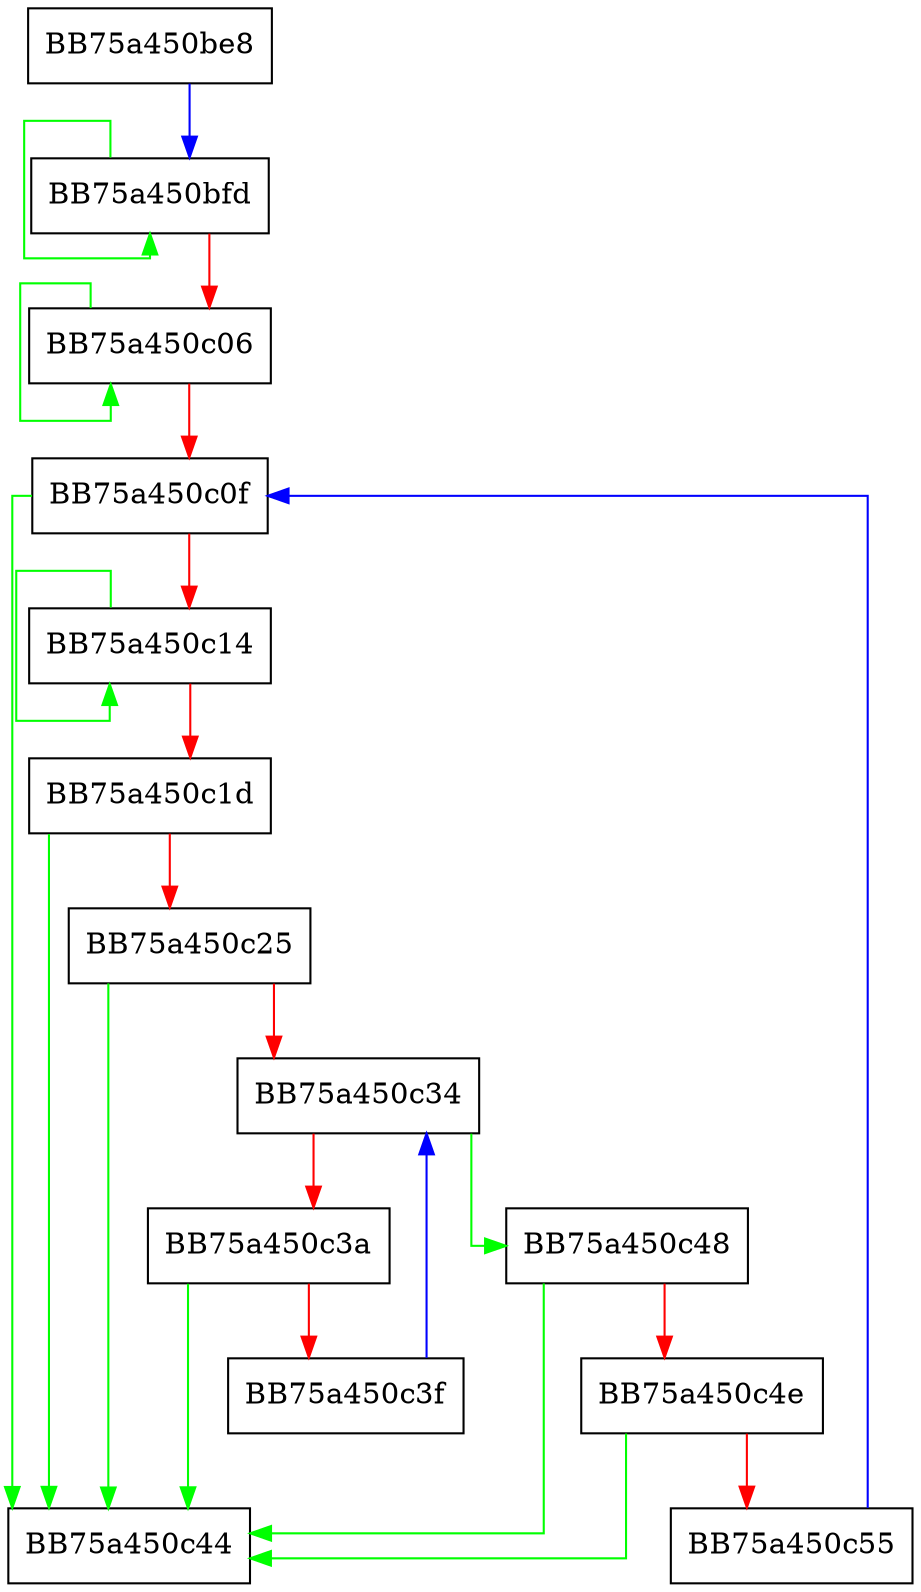 digraph ExtractAggregateFieldTypes {
  node [shape="box"];
  graph [splines=ortho];
  BB75a450be8 -> BB75a450bfd [color="blue"];
  BB75a450bfd -> BB75a450bfd [color="green"];
  BB75a450bfd -> BB75a450c06 [color="red"];
  BB75a450c06 -> BB75a450c06 [color="green"];
  BB75a450c06 -> BB75a450c0f [color="red"];
  BB75a450c0f -> BB75a450c44 [color="green"];
  BB75a450c0f -> BB75a450c14 [color="red"];
  BB75a450c14 -> BB75a450c14 [color="green"];
  BB75a450c14 -> BB75a450c1d [color="red"];
  BB75a450c1d -> BB75a450c44 [color="green"];
  BB75a450c1d -> BB75a450c25 [color="red"];
  BB75a450c25 -> BB75a450c44 [color="green"];
  BB75a450c25 -> BB75a450c34 [color="red"];
  BB75a450c34 -> BB75a450c48 [color="green"];
  BB75a450c34 -> BB75a450c3a [color="red"];
  BB75a450c3a -> BB75a450c44 [color="green"];
  BB75a450c3a -> BB75a450c3f [color="red"];
  BB75a450c3f -> BB75a450c34 [color="blue"];
  BB75a450c48 -> BB75a450c44 [color="green"];
  BB75a450c48 -> BB75a450c4e [color="red"];
  BB75a450c4e -> BB75a450c44 [color="green"];
  BB75a450c4e -> BB75a450c55 [color="red"];
  BB75a450c55 -> BB75a450c0f [color="blue"];
}